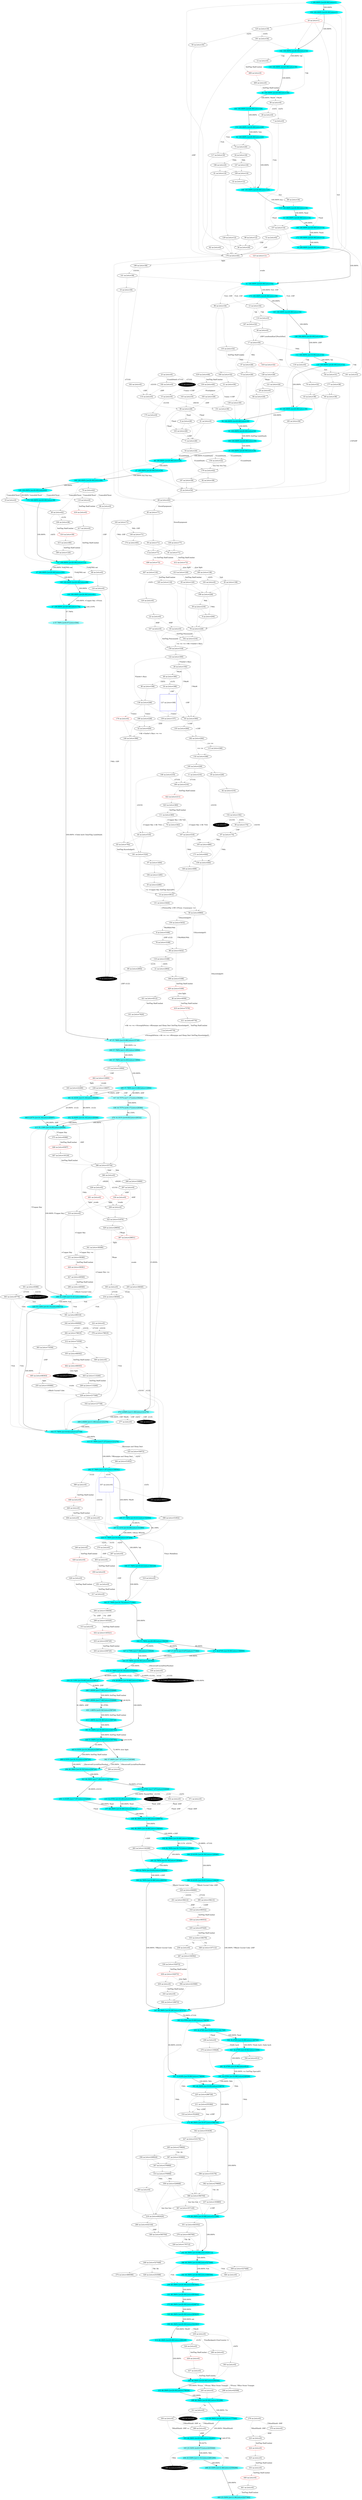 digraph g {
  "A1" [style=filled fillcolor="#00ffff"label="1 100.000% [e=20.00] [stts=1]" color=grey];
  "A2" [style=filled fillcolor="#98ffff"label="2 57.790% [e=8.07] [stts=304]" color=grey];
  "A3" [style=filled fillcolor="white"label="3 na [stts=8778]" ];
  "A5" [style=filled fillcolor="black"label="5 na [stts=0]" style=filled fontcolor=white];
  "A6" [style=filled fillcolor="white"label="6 na [stts=28]" ];
  "A7" [style=filled fillcolor="white"label="7 na [stts=0]" ];
  "A8" [style=filled fillcolor="white"label="8 na [stts=3168]" ];
  "A9" [style=filled fillcolor="white"label="9 na [stts=204]" ];
  "A10" [style=filled fillcolor="white"label="10 na [stts=36]" ];
  "A11" [style=filled fillcolor="white"label="11 na [stts=210]" ];
  "A13" [style=filled fillcolor="white"label="13 na [stts=34]" ];
  "A14" [style=filled fillcolor="white"label="14 na [stts=3912]" ];
  "A15" [style=filled fillcolor="white"label="15 na [stts=0]" ];
  "A16" [style=filled fillcolor="#00ffff"label="16 100.000% [e=20.00] [stts=12]" color=grey];
  "A17" [style=filled fillcolor="white"label="17 na [stts=30]" ];
  "A18" [style=filled fillcolor="black"label="18 na [stts=2641]" style=filled fontcolor=white];
  "A19" [style=filled fillcolor="white"label="19 na [stts=0]" ];
  "A20" [style=filled fillcolor="white"label="20 na [stts=1]" color=red];
  "A21" [style=filled fillcolor="white"label="21 na [stts=2904]" ];
  "A22" [style=filled fillcolor="white"label="22 na [stts=0]" ];
  "A23" [style=filled fillcolor="white"label="23 na [stts=0]" ];
  "A24" [style=filled fillcolor="white"label="24 na [stts=18]" ];
  "A25" [style=filled fillcolor="white"label="25 na [stts=54]" ];
  "A26" [style=filled fillcolor="white"label="26 na [stts=192]" ];
  "A27" [style=filled fillcolor="#00ffff"label="27 100.000% [e=20.00] [stts=24]" color=grey];
  "A28" [style=filled fillcolor="white"label="28 na [stts=0]" ];
  "A29" [style=filled fillcolor="white"label="29 na [stts=0]" ];
  "A30" [style=filled fillcolor="white"label="30 na [stts=228]" ];
  "A31" [style=filled fillcolor="white"label="31 na [stts=30]" ];
  "A32" [style=filled fillcolor="white"label="32 na [stts=12]" ];
  "A33" [style=filled fillcolor="#00ffff"label="33 100.000% [e=20.00] [stts=36]" color=grey];
  "A34" [style=filled fillcolor="white"label="34 na [stts=168]" ];
  "A35" [style=filled fillcolor="white"label="35 na [stts=2280]" ];
  "A36" [style=filled fillcolor="white"label="36 na [stts=20]" ];
  "A37" [style=filled fillcolor="#00ffff"label="37 100.000% [e=20.00] [stts=105]" color=grey];
  "A38" [style=filled fillcolor="white"label="38 na [stts=174]" ];
  "A39" [style=filled fillcolor="white"label="39 na [stts=216]" ];
  "A40" [style=filled fillcolor="white"label="40 na [stts=0]" ];
  "A41" [style=filled fillcolor="white"label="41 na [stts=0]" ];
  "A42" [style=filled fillcolor="#00ffff"label="42 100.000% [e=20.00] [stts=22]" color=grey];
  "A43" [style=filled fillcolor="white"label="43 na [stts=38]" ];
  "A44" [style=filled fillcolor="white"label="44 na [stts=516]" ];
  "A45" [style=filled fillcolor="white"label="45 na [stts=138]" ];
  "A47" [style=filled fillcolor="white"label="47 na [stts=28]" ];
  "A48" [style=filled fillcolor="white"label="48 na [stts=180]" ];
  "A49" [style=filled fillcolor="white"label="49 na [stts=42]" ];
  "A50" [style=filled fillcolor="white"label="50 na [stts=35]" ];
  "A51" [style=filled fillcolor="#00ffff"label="51 100.000% [e=20.00] [stts=54]" color=grey];
  "A52" [style=filled fillcolor="white"label="52 na [stts=426]" ];
  "A53" [style=filled fillcolor="#00ffff"label="53 100.000% [e=20.00] [stts=16]" color=grey];
  "A54" [style=filled fillcolor="white"label="54 na [stts=24]" ];
  "A55" [style=filled fillcolor="#00ffff"label="55 100.000% [e=20.00] [stts=28]" color=grey];
  "A56" [style=filled fillcolor="white"label="56 na [stts=0]" ];
  "A57" [style=filled fillcolor="#00ffff"label="57 100.000% [e=20.00] [stts=176]" color=grey];
  "A58" [style=filled fillcolor="white"label="58 na [stts=6960]" ];
  "A59" [style=filled fillcolor="white"label="59 na [stts=71]" ];
  "A60" [style=filled fillcolor="white"label="60 na [stts=38]" ];
  "A61" [style=filled fillcolor="white"label="61 na [stts=14]" ];
  "A62" [style=filled fillcolor="white"label="62 na [stts=210]" ];
  "A63" [style=filled fillcolor="white"label="63 na [stts=0]" ];
  "A64" [style=filled fillcolor="white"label="64 na [stts=31]" ];
  "A65" [style=filled fillcolor="white"label="65 na [stts=120]" ];
  "A66" [style=filled fillcolor="white"label="66 na [stts=0]" ];
  "A67" [style=filled fillcolor="#74ffff"label="67 57.790% [e=10.86] [stts=15730]" color=grey];
  "A68" [style=filled fillcolor="#00ffff"label="68 100.000% [e=20.00] [stts=26]" color=grey];
  "A69" [style=filled fillcolor="white"label="69 na [stts=83]" ];
  "A70" [style=filled fillcolor="white"label="70 na [stts=32]" ];
  "A71" [style=filled fillcolor="white"label="71 na [stts=26]" ];
  "A72" [style=filled fillcolor="white"label="72 na [stts=0]" ];
  "A73" [style=filled fillcolor="white"label="73 na [stts=26]" ];
  "A74" [style=filled fillcolor="white"label="74 na [stts=342]" ];
  "A75" [style=filled fillcolor="white"label="75 na [stts=20]" ];
  "A76" [style=filled fillcolor="white"label="76 na [stts=3168]" ];
  "A77" [style=filled fillcolor="black"label="77 na [stts=0]" style=filled fontcolor=white];
  "A78" [style=filled fillcolor="white"label="78 na [stts=228]" ];
  "A79" [style=filled fillcolor="white"label="79 na [stts=42]" ];
  "A80" [style=filled fillcolor="white"label="80 na [stts=168]" ];
  "A81" [style=filled fillcolor="#00ffff"label="81 100.000% [e=20.00] [stts=32]" color=grey];
  "A82" [style=filled fillcolor="white"label="82 na [stts=0]" ];
  "A83" [style=filled fillcolor="white"label="83 na [stts=792]" ];
  "A84" [style=filled fillcolor="white"label="84 na [stts=24]" ];
  "A85" [style=filled fillcolor="white"label="85 na [stts=77]" ];
  "A86" [style=filled fillcolor="white"label="86 na [stts=0]" ];
  "A87" [style=filled fillcolor="white"label="87 na [stts=174]" ];
  "A88" [style=filled fillcolor="white"label="88 na [stts=18]" ];
  "A89" [style=filled fillcolor="white"label="89 na [stts=2904]" ];
  "A90" [style=filled fillcolor="white"label="90 na [stts=28]" ];
  "A92" [style=filled fillcolor="white"label="92 na [stts=38]" ];
  "A93" [style=filled fillcolor="white"label="93 na [stts=300]" ];
  "A94" [style=filled fillcolor="#00ffff"label="94 100.000% [e=20.00] [stts=34]" color=grey];
  "A95" [style=filled fillcolor="#00ffff"label="95 100.000% [e=20.00] [stts=28]" color=grey];
  "A96" [style=filled fillcolor="white"label="96 na [stts=34]" ];
  "A97" [style=filled fillcolor="white"label="97 na [stts=1404]" ];
  "A98" [style=filled fillcolor="white"label="98 na [stts=3432]" ];
  "A99" [style=filled fillcolor="white"label="99 na [stts=12]" ];
  "A100" [style=filled fillcolor="#00ffff"label="100 100.000% [e=20.00] [stts=91]" color=grey];
  "A101" [style=filled fillcolor="white"label="101 na [stts=7620]" ];
  "A102" [style=filled fillcolor="white"label="102 na [stts=216]" ];
  "A103" [style=filled fillcolor="white"label="103 na [stts=26]" ];
  "A104" [style=filled fillcolor="#00ffff"label="104 100.000% [e=20.00] [stts=1]" color=grey];
  "A105" [style=filled fillcolor="white"label="105 na [stts=480]" ];
  "A107" [style=filled fillcolor="white"label="107 na [stts=0]" ];
  "A108" [style=filled fillcolor="#00ffff"label="108 100.000% [e=20.00] [stts=32]" color=grey];
  "A109" [style=filled fillcolor="white"label="109 na [stts=14]" ];
  "A110" [style=filled fillcolor="white"label="110 na [stts=0]" ];
  "A111" [style=filled fillcolor="white"label="111 na [stts=360]" ];
  "A112" [style=filled fillcolor="#0cffff"label="112 100.000% [e=19.00] [stts=32]" color=grey];
  "A113" [style=filled fillcolor="#00ffff"label="113 100.000% [e=20.00] [stts=18]" color=grey];
  "A114" [style=filled fillcolor="white"label="114 na [stts=0]" ];
  "A115" [style=filled fillcolor="white"label="115 na [stts=246]" ];
  "A116" [style=filled fillcolor="white"label="116 na [stts=0]" ];
  "A117" [style=filled fillcolor="white"label="117 na [stts=18]" ];
  "A118" [style=filled fillcolor="white"label="118 na [stts=3168]" ];
  "A120" [style=filled fillcolor="white"label="120 na [stts=0]" ];
  "A121" [style=filled fillcolor="white"label="121 na [stts=24]" ];
  "A122" [style=filled fillcolor="white"label="122 na [stts=300]" ];
  "A123" [style=filled fillcolor="white"label="123 na [stts=11]" color=red];
  "A124" [style=filled fillcolor="white"label="124 na [stts=0]" ];
  "A125" [style=filled fillcolor="white"label="125 na [stts=19]" ];
  "A126" [style=filled fillcolor="#00ffff"label="126 100.000% [e=20.00] [stts=42]" color=grey];
  "A127" [style=filled fillcolor="white"label="127 na [stts=168]" shape=square color=blue];
  "A128" [style=filled fillcolor="white"label="128 na [stts=26]" ];
  "A129" [style=filled fillcolor="white"label="129 na [stts=12]" ];
  "A130" [style=filled fillcolor="white"label="130 na [stts=40]" ];
  "A131" [style=filled fillcolor="white"label="131 na [stts=3444]" ];
  "A132" [style=filled fillcolor="white"label="132 na [stts=246]" ];
  "A133" [style=filled fillcolor="#00ffff"label="133 100.000% [e=20.00] [stts=32]" color=grey];
  "A134" [style=filled fillcolor="#00ffff"label="134 100.000% [e=20.00] [stts=30]" color=grey];
  "A136" [style=filled fillcolor="white"label="136 na [stts=246]" ];
  "A137" [style=filled fillcolor="#00ffff"label="137 100.000% [e=20.00] [stts=112]" color=yellow style=filled];
  "A138" [style=filled fillcolor="white"label="138 na [stts=77]" ];
  "A139" [style=filled fillcolor="white"label="139 na [stts=30]" ];
  "A140" [style=filled fillcolor="white"label="140 na [stts=396]" ];
  "A141" [style=filled fillcolor="white"label="141 na [stts=38]" ];
  "A142" [style=filled fillcolor="#00ffff"label="142 100.000% [e=20.00] [stts=32]" color=grey];
  "A143" [style=filled fillcolor="white"label="143 na [stts=0]" ];
  "A144" [style=filled fillcolor="white"label="144 na [stts=71]" ];
  "A145" [style=filled fillcolor="#00ffff"label="145 100.000% [e=20.00] [stts=34]" color=grey];
  "A146" [style=filled fillcolor="white"label="146 na [stts=210]" ];
  "A147" [style=filled fillcolor="white"label="147 na [stts=16]" ];
  "A148" [style=filled fillcolor="white"label="148 na [stts=408]" ];
  "A149" [style=filled fillcolor="#00ffff"label="149 100.000% [e=20.00] [stts=98]" color=grey];
  "A150" [style=filled fillcolor="white"label="150 na [stts=318]" ];
  "A151" [style=filled fillcolor="white"label="151 na [stts=36]" ];
  "A152" [style=filled fillcolor="white"label="152 na [stts=192]" ];
  "A153" [style=filled fillcolor="#00ffff"label="153 100.000% [e=20.00] [stts=24]" color=grey];
  "A154" [style=filled fillcolor="white"label="154 na [stts=22]" ];
  "A155" [style=filled fillcolor="white"label="155 na [stts=264]" ];
  "A156" [style=filled fillcolor="white"label="156 na [stts=3432]" ];
  "A157" [style=filled fillcolor="white"label="157 na [stts=14]" ];
  "A158" [style=filled fillcolor="white"label="158 na [stts=444]" ];
  "A159" [style=filled fillcolor="white"label="159 na [stts=157]" ];
  "A160" [style=filled fillcolor="#00ffff"label="160 100.000% [e=20.00] [stts=46]" color=grey];
  "A161" [style=filled fillcolor="white"label="161 na [stts=3]" ];
  "A162" [style=filled fillcolor="white"label="162 na [stts=0]" ];
  "A163" [style=filled fillcolor="white"label="163 na [stts=71]" ];
  "A164" [style=filled fillcolor="white"label="164 na [stts=32]" ];
  "A165" [style=filled fillcolor="white"label="165 na [stts=116]" ];
  "A166" [style=filled fillcolor="#00ffff"label="166 100.000% [e=20.00] [stts=30]" color=grey];
  "A167" [style=filled fillcolor="white"label="167 na [stts=516]" ];
  "A169" [style=filled fillcolor="#00ffff"label="169 100.000% [e=20.00] [stts=20]" color=grey];
  "A170" [style=filled fillcolor="#00ffff"label="170 100.000% [e=20.00] [stts=38]" color=grey];
  "A171" [style=filled fillcolor="white"label="171 na [stts=444]" ];
  "A172" [style=filled fillcolor="#00ffff"label="172 100.000% [e=20.00] [stts=12]" color=grey];
  "A173" [style=filled fillcolor="#00ffff"label="173 100.000% [e=20.00] [stts=36]" color=grey];
  "A174" [style=filled fillcolor="white"label="174 na [stts=65]" ];
  "A175" [style=filled fillcolor="white"label="175 na [stts=0]" ];
  "A176" [style=filled fillcolor="white"label="176 na [stts=45]" ];
  "A177" [style=filled fillcolor="white"label="177 na [stts=38]" ];
  "A178" [style=filled fillcolor="white"label="178 na [stts=0]" color=red];
  "A179" [style=filled fillcolor="white"label="179 na [stts=42]" ];
  "A180" [style=filled fillcolor="white"label="180 na [stts=138]" ];
  "A181" [style=filled fillcolor="white"label="181 na [stts=1524]" ];
  "A182" [style=filled fillcolor="white"label="182 na [stts=264]" ];
  "A183" [style=filled fillcolor="white"label="183 na [stts=28]" ];
  "A184" [style=filled fillcolor="#00ffff"label="184 100.000% [e=20.00] [stts=26]" color=grey];
  "A185" [style=filled fillcolor="white"label="185 na [stts=36]" ];
  "A186" [style=filled fillcolor="white"label="186 na [stts=228]" ];
  "A187" [style=filled fillcolor="white"label="187 na [stts=32]" ];
  "A188" [style=filled fillcolor="#00ffff"label="188 100.000% [e=20.00] [stts=14]" color=grey];
  "A189" [style=filled fillcolor="white"label="189 na [stts=120]" ];
  "A191" [style=filled fillcolor="white"label="191 na [stts=34]" ];
  "A192" [style=filled fillcolor="white"label="192 na [stts=0]" ];
  "A193" [style=filled fillcolor="white"label="193 na [stts=0]" ];
  "A194" [style=filled fillcolor="white"label="194 na [stts=1285]" ];
  "A195" [style=filled fillcolor="white"label="195 na [stts=228]" ];
  "A196" [style=filled fillcolor="white"label="196 na [stts=0]" ];
  "A197" [style=filled fillcolor="white"label="197 na [stts=38]" ];
  "A198" [style=filled fillcolor="white"label="198 na [stts=38]" ];
  "A199" [style=filled fillcolor="white"label="199 na [stts=228]" ];
  "A200" [style=filled fillcolor="#67ffff"label="200 57.790% [e=11.85] [stts=14994]" color=grey];
  "A201" [style=filled fillcolor="#5bffff"label="201 57.790% [e=12.83] [stts=13994]" color=grey];
  "A202" [style=filled fillcolor="#00ffff"label="202 46.394% [e=19.99] [stts=629112]" color=grey];
  "A203" [style=filled fillcolor="white"label="203 na [stts=258720]" ];
  "A204" [style=filled fillcolor="#6cffff"label="204 25.530% [e=11.51] [stts=2491200]" color=grey];
  "A205" [style=filled fillcolor="white"label="205 na [stts=36040]" ];
  "A206" [style=filled fillcolor="#00ffff"label="206 46.394% [e=20.00] [stts=561840]" color=grey];
  "A207" [style=filled fillcolor="#33ffff"label="207 9.131% [e=16.00] [stts=101866]" color=grey];
  "A208" [style=filled fillcolor="white"label="208 na [stts=0]" ];
  "A209" [style=filled fillcolor="white"label="209 na [stts=0]" ];
  "A210" [style=filled fillcolor="#15ffff"label="210 32.476% [e=18.28] [stts=219912]" color=grey];
  "A211" [style=filled fillcolor="white"label="211 na [stts=255384]" ];
  "A212" [style=filled fillcolor="white"label="212 na [stts=73556]" ];
  "A213" [style=filled fillcolor="#14ffff"label="213 1.685% [e=18.36] [stts=258720]" color=grey];
  "A214" [style=filled fillcolor="#00ffff"label="214 46.394% [e=20.00] [stts=289248]" color=grey];
  "A215" [style=filled fillcolor="#44ffff"label="215 55.134% [e=14.65] [stts=29566]" color=grey];
  "A216" [style=filled fillcolor="white"label="216 na [stts=492420]" ];
  "A217" [style=filled fillcolor="white"label="217 na [stts=0]" ];
  "A218" [style=filled fillcolor="#03ffff"label="218 22.785% [e=19.71] [stts=129360]" color=grey];
  "A219" [style=filled fillcolor="#00ffff"label="219 46.394% [e=20.00] [stts=177540]" color=grey];
  "A220" [style=filled fillcolor="#31ffff"label="220 55.134% [e=16.15] [stts=94572]" color=grey];
  "A221" [style=filled fillcolor="#13ffff"label="221 57.790% [e=18.50] [stts=245784]" color=grey];
  "A222" [style=filled fillcolor="white"label="222 na [stts=0]" ];
  "A224" [style=filled fillcolor="#0cffff"label="224 57.790% [e=19.03] [stts=197264]" color=grey];
  "A225" [style=filled fillcolor="white"label="225 na [stts=286728]" ];
  "A226" [style=filled fillcolor="white"label="226 na [stts=0]" ];
  "A227" [style=filled fillcolor="white"label="227 na [stts=310176]" ];
  "A228" [style=filled fillcolor="white"label="228 na [stts=217348]" ];
  "A229" [style=filled fillcolor="white"label="229 na [stts=64680]" ];
  "A230" [style=filled fillcolor="black"label="230 na [stts=0]" style=filled fontcolor=white];
  "A232" [style=filled fillcolor="black"label="232 na [stts=0]" style=filled fontcolor=white];
  "A233" [style=filled fillcolor="#00ffff"label="233 46.394% [e=20.00] [stts=176036]" color=grey];
  "A234" [style=filled fillcolor="white"label="234 na [stts=36040]" ];
  "A235" [style=filled fillcolor="#01ffff"label="235 32.476% [e=19.85] [stts=161700]" color=grey];
  "A236" [style=filled fillcolor="white"label="236 na [stts=0]" ];
  "A237" [style=filled fillcolor="white"label="237 na [stts=193860]" ];
  "A238" [style=filled fillcolor="white"label="238 na [stts=18687]" ];
  "A239" [style=filled fillcolor="white"label="239 na [stts=0]" ];
  "A241" [style=filled fillcolor="#00ffff"label="241 32.476% [e=19.98] [stts=230526]" color=grey];
  "A242" [style=filled fillcolor="white"label="242 na [stts=84064]" ];
  "A243" [style=filled fillcolor="white"label="243 na [stts=0]" ];
  "A244" [style=filled fillcolor="#00ffff"label="244 57.790% [e=20.00] [stts=158456]" color=grey];
  "A245" [style=filled fillcolor="white"label="245 na [stts=0]" ];
  "A246" [style=filled fillcolor="#3affff"label="246 55.134% [e=15.41] [stts=84512]" color=grey];
  "A247" [style=filled fillcolor="#09ffff"label="247 46.394% [e=19.28] [stts=187572]" color=grey];
  "A248" [style=filled fillcolor="white"label="248 na [stts=527448]" ];
  "A249" [style=filled fillcolor="white"label="249 na [stts=113240]" ];
  "A250" [style=filled fillcolor="#1bffff"label="250 13.918% [e=17.87] [stts=232848]" color=grey];
  "A251" [style=filled fillcolor="white"label="251 na [stts=58212]" ];
  "A252" [style=filled fillcolor="#31ffff"label="252 32.826% [e=16.10] [stts=28366]" color=grey];
  "A253" [style=filled fillcolor="#00ffff"label="253 46.394% [e=20.00] [stts=164281]" color=grey];
  "A254" [style=filled fillcolor="#05ffff"label="254 23.116% [e=19.60] [stts=219912]" color=grey];
  "A255" [style=filled fillcolor="white"label="255 na [stts=105080]" ];
  "A256" [style=filled fillcolor="white"label="256 na [stts=249024]" ];
  "A258" [style=filled fillcolor="white"label="258 na [stts=0]" ];
  "A259" [style=filled fillcolor="black"label="259 na [stts=8777]" style=filled fontcolor=white];
  "A260" [style=filled fillcolor="white"label="260 na [stts=0]" ];
  "A261" [style=filled fillcolor="black"label="261 5.779% [e=19.60] [stts=219913]" style=filled fontcolor=white];
  "A262" [style=filled fillcolor="white"label="262 na [stts=78810]" ];
  "A263" [style=filled fillcolor="white"label="263 na [stts=0]" ];
  "A264" [style=filled fillcolor="white"label="264 na [stts=158456]" ];
  "A265" [style=filled fillcolor="white"label="265 na [stts=279600]" ];
  "A266" [style=filled fillcolor="white"label="266 na [stts=33890]" ];
  "A267" [style=filled fillcolor="white"label="267 na [stts=104592]" ];
  "A268" [style=filled fillcolor="#60ffff"label="268 25.530% [e=12.46] [stts=2359296]" color=grey];
  "A269" [style=filled fillcolor="#72ffff"label="269 2.656% [e=11.00] [stts=121270]" color=grey];
  "A270" [style=filled fillcolor="white"label="270 na [stts=135828]" ];
  "A271" [style=filled fillcolor="#0cffff"label="271 34.674% [e=19.00] [stts=198896]" color=grey];
  "A272" [style=filled fillcolor="#00ffff"label="272 46.394% [e=19.97] [stts=396744]" color=grey];
  "A273" [style=filled fillcolor="white"label="273 na [stts=12994]" ];
  "A274" [style=filled fillcolor="white"label="274 na [stts=466596]" ];
  "A275" [style=filled fillcolor="#0bffff"label="275 57.790% [e=19.10] [stts=232848]" color=grey];
  "A276" [style=filled fillcolor="white"label="276 na [stts=395760]" ];
  "A277" [style=filled fillcolor="white"label="277 na [stts=0]" ];
  "A278" [style=filled fillcolor="white"label="278 na [stts=0]" ];
  "A279" [style=filled fillcolor="#8effff"label="279 14.101% [e=8.83] [stts=26532]" color=grey];
  "A281" [style=filled fillcolor="#00ffff"label="281 32.476% [e=19.96] [stts=912]" color=grey];
  "A282" [style=filled fillcolor="#1bffff"label="282 57.790% [e=17.87] [stts=108562]" color=grey];
  "A283" [style=filled fillcolor="white"label="283 na [stts=142296]" ];
  "A284" [style=filled fillcolor="white"label="284 na [stts=432144]" ];
  "A285" [style=filled fillcolor="#4fffff"label="285 57.790% [e=13.80] [stts=12994]" color=grey];
  "A286" [style=filled fillcolor="#00ffff"label="286 46.394% [e=20.00] [stts=322362]" color=grey];
  "A287" [style=filled fillcolor="white"label="287 na [stts=0]" ];
  "A288" [style=filled fillcolor="#15ffff"label="288 8.555% [e=18.31] [stts=258720]" color=grey];
  "A289" [style=filled fillcolor="#00ffff"label="289 46.394% [e=20.00] [stts=191208]" color=grey];
  "A290" [style=filled fillcolor="white"label="290 na [stts=48560]" ];
  "A291" [style=filled fillcolor="#02ffff"label="291 22.785% [e=19.79] [stts=129360]" color=grey];
  "A292" [style=filled fillcolor="#00ffff"label="292 46.394% [e=20.00] [stts=466596]" color=grey];
  "A293" [style=filled fillcolor="black"label="293 na [stts=36041]" style=filled fontcolor=white];
  "A294" [style=filled fillcolor="#2cffff"label="294 46.394% [e=16.52] [stts=258720]" color=grey];
  "A295" [style=filled fillcolor="#14ffff"label="295 57.790% [e=18.41] [stts=102094]" color=grey];
  "A296" [style=filled fillcolor="white"label="296 na [stts=310176]" ];
  "A297" [style=filled fillcolor="white"label="297 na [stts=0]" ];
  "A298" [style=filled fillcolor="white"label="298 na [stts=42508]" ];
  "A300" [style=filled fillcolor="#00ffff"label="300 22.785% [e=19.96] [stts=90552]" color=grey];
  "A301" [style=filled fillcolor="white"label="301 na [stts=9396]" ];
  "A302" [style=filled fillcolor="#0effff"label="302 46.394% [e=18.86] [stts=194040]" color=grey];
  "A303" [style=filled fillcolor="white"label="303 na [stts=0]" ];
  "A304" [style=filled fillcolor="black"label="304 na [stts=77925]" style=filled fontcolor=white];
  "A305" [style=filled fillcolor="white"label="305 na [stts=0]" ];
  "A306" [style=filled fillcolor="white"label="306 na [stts=126672]" ];
  "A307" [style=filled fillcolor="white"label="307 na [stts=376908]" ];
  "A308" [style=filled fillcolor="#07ffff"label="308 57.790% [e=19.41] [stts=184328]" color=grey];
  "A309" [style=filled fillcolor="white"label="309 na [stts=527448]" ];
  "A310" [style=filled fillcolor="white"label="310 na [stts=0]" ];
  "A311" [style=filled fillcolor="white"label="311 na [stts=0]" ];
  "A312" [style=filled fillcolor="#1bffff"label="312 32.476% [e=17.87] [stts=232848]" color=grey];
  "A313" [style=filled fillcolor="#22ffff"label="313 57.790% [e=17.27] [stts=121270]" color=grey];
  "A314" [style=filled fillcolor="white"label="314 na [stts=376908]" ];
  "A315" [style=filled fillcolor="white"label="315 na [stts=0]" ];
  "A317" [style=filled fillcolor="#a3ffff"label="317 16.757% [e=7.17] [stts=30200]" color=grey];
  "A318" [style=filled fillcolor="white"label="318 na [stts=352464]" ];
  "A319" [style=filled fillcolor="white"label="319 na [stts=0]" ];
  "A320" [style=filled fillcolor="#00ffff"label="320 46.394% [e=20.00] [stts=365820]" color=yellow style=filled];
  "A321" [style=filled fillcolor="#00ffff"label="321 32.476% [e=19.92] [stts=1008]" color=grey];
  "A322" [style=filled fillcolor="white"label="322 na [stts=31870]" ];
  "A323" [style=filled fillcolor="#22ffff"label="323 46.394% [e=17.28] [stts=245784]" color=grey];
  "A325" [style=filled fillcolor="white"label="325 na [stts=54972]" ];
  "A326" [style=filled fillcolor="white"label="326 na [stts=176712]" ];
  "A327" [style=filled fillcolor="#26ffff"label="327 5.779% [e=17.00] [stts=133028]" color=grey];
  "A328" [style=filled fillcolor="white"label="328 na [stts=253596]" ];
  "A329" [style=filled fillcolor="white"label="329 na [stts=29850]" ];
  "A331" [style=filled fillcolor="#00ffff"label="331 46.394% [e=20.00] [stts=491844]" color=grey];
  "A332" [style=filled fillcolor="white"label="332 na [stts=127738]" ];
  "A333" [style=filled fillcolor="white"label="333 na [stts=108378]" ];
  "A334" [style=filled fillcolor="white"label="334 na [stts=0]" color=red];
  "A335" [style=filled fillcolor="#98ffff"label="335 25.530% [e=8.07] [stts=2435040]" color=grey];
  "A336" [style=filled fillcolor="white"label="336 na [stts=0]" ];
  "A337" [style=filled fillcolor="#02ffff"label="337 13.918% [e=19.80] [stts=174636]" color=grey];
  "A338" [style=filled fillcolor="#96ffff"label="338 16.757% [e=8.17] [stts=28366]" color=grey];
  "A339" [style=filled fillcolor="#10ffff"label="339 46.394% [e=18.68] [stts=206976]" color=grey];
  "A340" [style=filled fillcolor="white"label="340 na [stts=565704]" ];
  "A341" [style=filled fillcolor="white"label="341 na [stts=38380]" ];
  "A342" [style=filled fillcolor="white"label="342 na [stts=353436]" ];
  "A343" [style=filled fillcolor="#03ffff"label="343 57.790% [e=19.75] [stts=171392]" color=grey];
  "A344" [style=filled fillcolor="#01ffff"label="344 32.476% [e=19.89] [stts=148764]" color=grey];
  "A345" [style=filled fillcolor="white"label="345 na [stts=22280]" ];
  "A346" [style=filled fillcolor="white"label="346 na [stts=0]" ];
  "A347" [style=filled fillcolor="#37ffff"label="347 17.337% [e=15.67] [stts=177392]" color=grey];
  "A348" [style=filled fillcolor="white"label="348 na [stts=107112]" ];
  "A349" [style=filled fillcolor="white"label="349 na [stts=0]" ];
  "A350" [style=filled fillcolor="white"label="350 na [stts=0]" ];
  "A351" [style=filled fillcolor="white"label="351 na [stts=443352]" ];
  "A352" [style=filled fillcolor="#2bffff"label="352 57.790% [e=16.62] [stts=127738]" color=grey];
  "A354" [style=filled fillcolor="white"label="354 na [stts=0]" ];
  "A356" [style=filled fillcolor="white"label="356 na [stts=912]" ];
  "A357" [style=filled fillcolor="white"label="357 na [stts=0]" shape=square color=blue];
  "A358" [style=filled fillcolor="white"label="358 na [stts=324648]" ];
  "A359" [style=filled fillcolor="#01ffff"label="359 22.785% [e=19.85] [stts=129360]" color=grey];
  "A360" [style=filled fillcolor="white"label="360 na [stts=0]" ];
  "A362" [style=filled fillcolor="white"label="362 na [stts=279600]" ];
  "A363" [style=filled fillcolor="white"label="363 na [stts=8776]" ];
  "A364" [style=filled fillcolor="#06ffff"label="364 23.610% [e=19.50] [stts=129360]" color=grey];
  "A365" [style=filled fillcolor="#00ffff"label="365 46.394% [e=19.95] [stts=318072]" color=grey];
  "A366" [style=filled fillcolor="black"label="366 na [stts=0]" style=filled fontcolor=white];
  "A367" [style=filled fillcolor="white"label="367 na [stts=357120]" ];
  "A368" [style=filled fillcolor="#31ffff"label="368 8.207% [e=16.10] [stts=28367]" color=grey];
  "A369" [style=filled fillcolor="white"label="369 na [stts=0]" ];
  "A370" [style=filled fillcolor="white"label="370 na [stts=0]" ];
  "A371" [style=filled fillcolor="white"label="371 na [stts=0]" ];
  "A372" [style=filled fillcolor="#72ffff"label="372 2.656% [e=11.00] [stts=121270]" color=grey];
  "A373" [style=filled fillcolor="#00ffff"label="373 46.394% [e=20.00] [stts=424872]" color=grey];
  "A374" [style=filled fillcolor="#05ffff"label="374 28.895% [e=19.60] [stts=219912]" color=grey];
  "A376" [style=filled fillcolor="#00ffff"label="376 46.394% [e=19.98] [stts=511188]" color=grey];
  "A377" [style=filled fillcolor="#13ffff"label="377 46.394% [e=18.46] [stts=219912]" color=grey];
  "A378" [style=filled fillcolor="white"label="378 na [stts=78810]" ];
  "A379" [style=filled fillcolor="white"label="379 na [stts=0]" ];
  "A380" [style=filled fillcolor="#05ffff"label="380 23.610% [e=19.61] [stts=116424]" color=grey];
  "A381" [style=filled fillcolor="#3effff"label="381 41.033% [e=15.10] [stts=30200]" color=grey];
  "A382" [style=filled fillcolor="#9affff"label="382 37.840% [e=7.87] [stts=226368]" color=grey];
  "A383" [style=filled fillcolor="#02ffff"label="383 32.476% [e=19.80] [stts=174636]" color=grey];
  "A384" [style=filled fillcolor="white"label="384 na [stts=51852]" ];
  "A385" [style=filled fillcolor="white"label="385 na [stts=58213]" ];
  "A386" [style=filled fillcolor="#00ffff"label="386 46.394% [e=19.99] [stts=527448]" color=grey];
  "A387" [style=filled fillcolor="white"label="387 na [stts=29851]" color=red];
  "A388" [style=filled fillcolor="white"label="388 na [stts=394704]" ];
  "A390" [style=filled fillcolor="black"label="390 na [stts=2359297]" style=filled fontcolor=white];
  "A391" [style=filled fillcolor="white"label="391 na [stts=89318]" ];
  "A392" [style=filled fillcolor="#06ffff"label="392 46.394% [e=19.49] [stts=142296]" color=grey];
  "A393" [style=filled fillcolor="white"label="393 na [stts=73556]" ];
  "A394" [style=filled fillcolor="white"label="394 na [stts=223560]" ];
  "A395" [style=filled fillcolor="#00ffff"label="395 46.394% [e=20.00] [stts=256344]" color=grey];
  "A396" [style=filled fillcolor="white"label="396 na [stts=35754]" ];
  "A397" [style=filled fillcolor="white"label="397 na [stts=193860]" ];
  "A398" [style=filled fillcolor="white"label="398 na [stts=51852]" ];
  "A399" [style=filled fillcolor="white"label="399 na [stts=0]" ];
  "A400" [style=filled fillcolor="#54ffff"label="400 25.530% [e=13.36] [stts=2227392]" color=grey];
  "A401" [style=filled fillcolor="white"label="401 na [stts=0]" color=red];
  "A402" [style=filled fillcolor="white"label="402 na [stts=12995]" color=red];
  "A404" [style=filled fillcolor="white"label="404 na [stts=0]" ];
  "A405" [style=filled fillcolor="white"label="405 na [stts=68303]" color=red];
  "A4" [style=filled fillcolor="white"label="4 na [stts=71]" ];
  "A406" [style=filled fillcolor="white"label="406 na [stts=72]" color=red];
  "A407" [style=filled fillcolor="white"label="407 na [stts=116]" ];
  "A12" [style=filled fillcolor="white"label="12 na [stts=0]" ];
  "A408" [style=filled fillcolor="white"label="408 na [stts=0]" color=red];
  "A409" [style=filled fillcolor="white"label="409 na [stts=0]" ];
  "A46" [style=filled fillcolor="white"label="46 na [stts=4056]" ];
  "A410" [style=filled fillcolor="white"label="410 na [stts=7579]" color=red];
  "A411" [style=filled fillcolor="white"label="411 na [stts=8778]" ];
  "A91" [style=filled fillcolor="white"label="91 na [stts=71]" ];
  "A412" [style=filled fillcolor="white"label="412 na [stts=72]" color=red];
  "A413" [style=filled fillcolor="white"label="413 na [stts=120]" ];
  "A106" [style=filled fillcolor="white"label="106 na [stts=38]" ];
  "A414" [style=filled fillcolor="white"label="414 na [stts=39]" color=red];
  "A415" [style=filled fillcolor="white"label="415 na [stts=80]" ];
  "A119" [style=filled fillcolor="white"label="119 na [stts=0]" ];
  "A416" [style=filled fillcolor="white"label="416 na [stts=0]" color=red];
  "A417" [style=filled fillcolor="white"label="417 na [stts=0]" ];
  "A135" [style=filled fillcolor="white"label="135 na [stts=32]" ];
  "A418" [style=filled fillcolor="white"label="418 na [stts=32]" color=red];
  "A419" [style=filled fillcolor="white"label="419 na [stts=40]" ];
  "A168" [style=filled fillcolor="white"label="168 na [stts=3168]" ];
  "A420" [style=filled fillcolor="white"label="420 na [stts=3169]" color=red];
  "A421" [style=filled fillcolor="white"label="421 na [stts=4512]" ];
  "A190" [style=filled fillcolor="white"label="190 na [stts=210]" ];
  "A422" [style=filled fillcolor="white"label="422 na [stts=211]" color=red];
  "A423" [style=filled fillcolor="white"label="423 na [stts=360]" ];
  "A223" [style=filled fillcolor="white"label="223 na [stts=0]" ];
  "A424" [style=filled fillcolor="white"label="424 na [stts=0]" color=red];
  "A425" [style=filled fillcolor="white"label="425 na [stts=0]" ];
  "A231" [style=filled fillcolor="white"label="231 na [stts=38380]" ];
  "A426" [style=filled fillcolor="white"label="426 na [stts=38381]" color=red];
  "A427" [style=filled fillcolor="white"label="427 na [stts=48560]" ];
  "A240" [style=filled fillcolor="white"label="240 na [stts=0]" ];
  "A428" [style=filled fillcolor="white"label="428 na [stts=0]" color=red];
  "A429" [style=filled fillcolor="white"label="429 na [stts=0]" ];
  "A280" [style=filled fillcolor="#26ffff"label="280 1.850% [e=17.00] [stts=232848]" color=grey];
  "A430" [style=filled fillcolor="#26ffff"label="430 1.850% [e=17.00] [stts=232849]" color=red];
  "A431" [style=filled fillcolor="#87ffff"label="431 1.685% [e=9.34] [stts=258720]" color=grey];
  "A299" [style=filled fillcolor="white"label="299 na [stts=145520]" ];
  "A432" [style=filled fillcolor="white"label="432 na [stts=145521]" color=red];
  "A433" [style=filled fillcolor="white"label="433 na [stts=258720]" ];
  "A316" [style=filled fillcolor="white"label="316 na [stts=90552]" ];
  "A434" [style=filled fillcolor="white"label="434 na [stts=90553]" color=red];
  "A435" [style=filled fillcolor="white"label="435 na [stts=97020]" ];
  "A324" [style=filled fillcolor="white"label="324 na [stts=0]" ];
  "A436" [style=filled fillcolor="white"label="436 na [stts=0]" color=red];
  "A437" [style=filled fillcolor="white"label="437 na [stts=0]" ];
  "A330" [style=filled fillcolor="white"label="330 na [stts=102072]" ];
  "A438" [style=filled fillcolor="white"label="438 na [stts=102073]" color=red];
  "A439" [style=filled fillcolor="white"label="439 na [stts=0]" ];
  "A353" [style=filled fillcolor="white"label="353 na [stts=0]" ];
  "A440" [style=filled fillcolor="white"label="440 na [stts=0]" color=red];
  "A441" [style=filled fillcolor="white"label="441 na [stts=0]" ];
  "A355" [style=filled fillcolor="white"label="355 na [stts=68302]" ];
  "A442" [style=filled fillcolor="white"label="442 na [stts=68303]" color=red];
  "A443" [style=filled fillcolor="white"label="443 na [stts=113240]" ];
  "A361" [style=filled fillcolor="#07ffff"label="361 51.846% [e=19.40] [stts=245784]" color=grey];
  "A444" [style=filled fillcolor="#07ffff"label="444 51.846% [e=19.40] [stts=245785]" color=red];
  "A445" [style=filled fillcolor="#2fffff"label="445 8.555% [e=16.29] [stts=258720]" color=grey];
  "A375" [style=filled fillcolor="white"label="375 na [stts=9396]" ];
  "A446" [style=filled fillcolor="white"label="446 na [stts=9397]" color=red];
  "A447" [style=filled fillcolor="white"label="447 na [stts=16120]" ];
  "A389" [style=filled fillcolor="white"label="389 na [stts=0]" ];
  "A448" [style=filled fillcolor="white"label="448 na [stts=0]" color=red];
  "A449" [style=filled fillcolor="white"label="449 na [stts=0]" ];
  "A403" [style=filled fillcolor="white"label="403 na [stts=0]" ];
  "A450" [style=filled fillcolor="white"label="450 na [stts=0]" color=red];
  "A451" [style=filled fillcolor="white"label="451 na [stts=0]" ];
  A1 -> A36 [label="" color=darkgrey];
  A1 -> A176 [label="" color=darkgrey];
  A3 -> A67 [label=" +StrengthPotion +4$ +w +w +Blowpipe and Sleep Dart SetFlag Knowledge01" color=darkgrey];
  A4 -> A406 [label=" +w SetFlag HadCombat" color=darkgrey];
  A6 -> A71 [label="" color=darkgrey];
  A6 -> A103 [label="" color=darkgrey];
  A7 -> A176 [label="" color=darkgrey];
  A8 -> A67 [label=" -2HP r(1/2)" color=darkgrey];
  A8 -> A76 [label=" -2HP r(1/2)" color=darkgrey];
  A9 -> A78 [label="" color=darkgrey];
  A10 -> A69 [label="" color=darkgrey];
  A11 -> A167 [label="  r(3/10)" color=darkgrey];
  A11 -> A190 [label="  r(7/10)" color=darkgrey];
  A12 -> A408 [label=" SetFlag HadCombat" color=darkgrey];
  A13 -> A110 [label=" !?ak" color=darkgrey];
  A13 -> A187 [label=" ?ak" color=darkgrey];
  A14 -> A58 [label="" color=darkgrey];
  A14 -> A131 [label="" color=darkgrey];
  A15 -> A151 [label=" r(9/10)" color=darkgrey];
  A15 -> A175 [label=" r(1/10)" color=darkgrey];
  A16 -> A123 [label="" color=darkgrey];
  A17 -> A47 [label=" ?6th" color=darkgrey];
  A17 -> A73 [label=" !?6th" color=darkgrey];
  A17 -> A112 [label=" !?6th" color=darkgrey];
  A17 -> A128 [label=" !?6th" color=darkgrey];
  A19 -> A49 [label="" color=darkgrey];
  A19 -> A137 [label="" color=darkgrey];
  A20 -> A125 [label="" color=darkgrey];
  A20 -> A142 [label="" color=darkgrey];
  A20 -> A161 [label=" lost" color=darkgrey];
  A20 -> A176 [label="" color=darkgrey];
  A21 -> A168 [label="" color=darkgrey];
  A22 -> A63 [label=" -8HP" color=darkgrey];
  A22 -> A107 [label=" -8HP" color=darkgrey];
  A23 -> A77 [label="  r(7/10)" color=darkgrey];
  A23 -> A114 [label="  r(3/10)" color=darkgrey];
  A23 -> A192 [label=" f:LimbDeath r(7/10)" color=darkgrey];
  A24 -> A147 [label=" ?6th" color=darkgrey];
  A24 -> A196 [label=" !?6th" color=darkgrey];
  A25 -> A69 [label="" color=darkgrey];
  A26 -> A48 [label=" ?MoM" color=darkgrey];
  A26 -> A93 [label=" !?MoM" color=darkgrey];
  A26 -> A127 [label=" !?MoM" color=darkgrey];
  A28 -> A153 [label="" color=darkgrey];
  A29 -> A55 [label="" color=darkgrey];
  A30 -> A62 [label="" color=darkgrey];
  A31 -> A143 [label=" ?FireSphere" color=darkgrey];
  A31 -> A183 [label=" " color=darkgrey];
  A32 -> A169 [label="" color=darkgrey];
  A33 -> A185 [label="" color=darkgrey];
  A34 -> A93 [label=" -1HP" color=darkgrey];
  A34 -> A127 [label=" -1HP" color=darkgrey];
  A35 -> A14 [label=" +w +Copper Key SetFlag Special01" color=darkgrey];
  A36 -> A176 [label="" color=darkgrey];
  A38 -> A87 [label=" -1HP" color=darkgrey];
  A39 -> A9 [label="" color=darkgrey];
  A39 -> A78 [label="" color=darkgrey];
  A40 -> A17 [label=" -2HP LoseItemKind [PouchSlot]" color=darkgrey];
  A41 -> A71 [label="" color=darkgrey];
  A41 -> A103 [label="" color=darkgrey];
  A42 -> A75 [label="" color=darkgrey];
  A43 -> A33 [label="" color=darkgrey];
  A43 -> A185 [label="" color=darkgrey];
  A44 -> A83 [label="" color=darkgrey];
  A44 -> A181 [label="" color=darkgrey];
  A45 -> A78 [label="" color=darkgrey];
  A45 -> A199 [label="" color=darkgrey];
  A46 -> A410 [label=" SetFlag HadCombat" color=darkgrey];
  A47 -> A73 [label="" color=darkgrey];
  A47 -> A128 [label="" color=darkgrey];
  A48 -> A34 [label=" r(1/5)" color=darkgrey];
  A48 -> A80 [label=" r(4/5)" color=darkgrey];
  A49 -> A106 [label="  r(1/5)" color=darkgrey];
  A49 -> A189 [label="  r(4/5)" color=darkgrey];
  A50 -> A176 [label=" -2HP" color=darkgrey];
  A51 -> A13 [label=" !?trk -1HP" color=darkgrey];
  A51 -> A96 [label=" !?trk -1HP" color=darkgrey];
  A51 -> A145 [label=" !?trk -1HP" color=darkgrey];
  A52 -> A140 [label=" +4$ +Gaoler's Keys +w +w" color=darkgrey];
  A53 -> A157 [label="" color=darkgrey];
  A54 -> A68 [label=" f:LimbDeath" color=darkgrey];
  A54 -> A154 [label=" !f:LimbDeath" color=darkgrey];
  A54 -> A179 [label=" !f:LimbDeath" color=darkgrey];
  A55 -> A154 [label=" !f:LimbDeath" color=darkgrey];
  A55 -> A179 [label=" !f:LimbDeath" color=darkgrey];
  A56 -> A7 [label="  r(2/5)" color=darkgrey];
  A56 -> A28 [label="  r(3/5)" color=darkgrey];
  A58 -> A67 [label=" f:Knowledge01" color=darkgrey];
  A58 -> A98 [label=" !f:Knowledge01" color=darkgrey];
  A58 -> A156 [label=" !f:Knowledge01" color=darkgrey];
  A59 -> A4 [label="" color=darkgrey];
  A59 -> A91 [label="" color=darkgrey];
  A60 -> A25 [label="" color=darkgrey];
  A61 -> A176 [label="" color=darkgrey];
  A62 -> A152 [label="" color=darkgrey];
  A63 -> A102 [label=" SetFlag Poisonned2" color=darkgrey];
  A63 -> A150 [label=" SetFlag Poisonned2" color=darkgrey];
  A64 -> A177 [label=" " color=darkgrey];
  A65 -> A78 [label="" color=darkgrey];
  A65 -> A199 [label="" color=darkgrey];
  A66 -> A124 [label="" color=darkgrey];
  A66 -> A149 [label="" color=darkgrey];
  A68 -> A160 [label="" color=darkgrey];
  A69 -> A85 [label=" StoreEquipment" color=darkgrey];
  A69 -> A138 [label=" StoreEquipment" color=darkgrey];
  A70 -> A43 [label="" color=darkgrey];
  A70 -> A60 [label="" color=darkgrey];
  A71 -> A54 [label="" color=darkgrey];
  A72 -> A36 [label=" -1HP" color=darkgrey];
  A72 -> A176 [label=" -1HP" color=darkgrey];
  A73 -> A94 [label="" color=darkgrey];
  A74 -> A44 [label="" color=darkgrey];
  A74 -> A167 [label="" color=darkgrey];
  A75 -> A24 [label="" color=darkgrey];
  A75 -> A117 [label="" color=darkgrey];
  A75 -> A169 [label="" color=darkgrey];
  A76 -> A98 [label="" color=darkgrey];
  A78 -> A102 [label="" color=darkgrey];
  A78 -> A150 [label="" color=darkgrey];
  A79 -> A86 [label=" !?camo&&?hunt" color=darkgrey];
  A79 -> A119 [label=" !?camo&&?hunt" color=darkgrey];
  A79 -> A170 [label=" ?camo&&?hunt" color=darkgrey];
  A80 -> A136 [label="" color=darkgrey];
  A82 -> A176 [label="" color=darkgrey];
  A83 -> A181 [label=" SetFlag Knowledge01" color=darkgrey];
  A84 -> A81 [label="" color=darkgrey];
  A85 -> A59 [label="" color=darkgrey];
  A85 -> A163 [label="" color=darkgrey];
  A86 -> A137 [label=" -1HP" color=darkgrey];
  A87 -> A105 [label=" ?6th" color=darkgrey];
  A87 -> A158 [label=" !?6th" color=darkgrey];
  A88 -> A113 [label="" color=darkgrey];
  A89 -> A18 [label="" color=darkgrey];
  A90 -> A6 [label=" ?heal" color=darkgrey];
  A90 -> A41 [label=" !?heal" color=darkgrey];
  A90 -> A71 [label=" !?heal" color=darkgrey];
  A90 -> A103 [label=" !?heal" color=darkgrey];
  A91 -> A412 [label=" SetFlag HadCombat" color=darkgrey];
  A92 -> A25 [label="" color=darkgrey];
  A93 -> A155 [label=" +1HP" color=darkgrey];
  A93 -> A182 [label=" +1HP" color=darkgrey];
  A95 -> A56 [label=" !?MoM" color=darkgrey];
  A96 -> A135 [label="" color=darkgrey];
  A96 -> A164 [label="" color=darkgrey];
  A97 -> A14 [label="" color=darkgrey];
  A97 -> A194 [label="" color=darkgrey];
  A98 -> A118 [label="" color=darkgrey];
  A98 -> A168 [label="" color=darkgrey];
  A99 -> A36 [label="" color=darkgrey];
  A99 -> A176 [label="" color=darkgrey];
  A101 -> A67 [label=" +4$ +w +w +StrengthPotion +Blowpipe and Sleep Dart SetFlag Knowledge01" color=darkgrey];
  A102 -> A150 [label=" +w +w +w +6$ +Gaoler's Keys" color=darkgrey];
  A103 -> A71 [label=" +2HP" color=darkgrey];
  A104 -> A20 [label="" color=darkgrey];
  A104 -> A176 [label="" color=darkgrey];
  A105 -> A158 [label="" color=darkgrey];
  A105 -> A171 [label="" color=darkgrey];
  A106 -> A414 [label=" SetFlag HadCombat" color=darkgrey];
  A107 -> A102 [label="" color=darkgrey];
  A107 -> A150 [label="" color=darkgrey];
  A109 -> A32 [label="" color=darkgrey];
  A109 -> A129 [label="" color=darkgrey];
  A109 -> A169 [label="" color=darkgrey];
  A110 -> A40 [label=" " color=darkgrey];
  A111 -> A44 [label=" +Copper Key +3$ !?trk" color=darkgrey];
  A111 -> A74 [label=" +Copper Key +3$ ?trk" color=darkgrey];
  A111 -> A167 [label=" +Copper Key +3$ !?trk" color=darkgrey];
  A112 -> A64 [label=" !?ak" color=darkgrey];
  A112 -> A116 [label=" !?ak" color=darkgrey];
  A113 -> A157 [label=" !?heal" color=darkgrey];
  A113 -> A188 [label=" !?heal" color=darkgrey];
  A114 -> A90 [label="" color=darkgrey];
  A115 -> A132 [label="" color=darkgrey];
  A116 -> A33 [label="" color=darkgrey];
  A116 -> A64 [label="" color=darkgrey];
  A117 -> A176 [label="" color=darkgrey];
  A118 -> A21 [label="  r(4/5)" color=darkgrey];
  A118 -> A89 [label="  r(1/5)" color=darkgrey];
  A119 -> A416 [label=" SetFlag HadCombat" color=darkgrey];
  A120 -> A22 [label="" color=darkgrey];
  A121 -> A60 [label="" color=darkgrey];
  A121 -> A84 [label="" color=darkgrey];
  A122 -> A26 [label=" !?Gaoler's Keys" color=darkgrey];
  A122 -> A136 [label=" ?Gaoler's Keys" color=darkgrey];
  A123 -> A51 [label=" evade" color=darkgrey];
  A123 -> A198 [label=" fight" color=darkgrey];
  A124 -> A18 [label="" color=darkgrey];
  A125 -> A50 [label="  r(2/5)" color=darkgrey];
  A125 -> A191 [label="  r(3/5)" color=darkgrey];
  A126 -> A19 [label=" !?camo&&?hunt" color=darkgrey];
  A126 -> A119 [label=" !?camo&&?hunt" color=darkgrey];
  A127 -> A93 [label="" color=darkgrey];
  A127 -> A159 [label="" color=darkgrey];
  A128 -> A29 [label=" ?Rope" color=darkgrey];
  A128 -> A84 [label="" color=darkgrey];
  A128 -> A121 [label="" color=darkgrey];
  A129 -> A36 [label="" color=darkgrey];
  A129 -> A176 [label="" color=darkgrey];
  A130 -> A15 [label=" !?camo +1HP" color=darkgrey];
  A130 -> A151 [label=" ?camo +1HP" color=darkgrey];
  A131 -> A58 [label=" +Potion2Hp +3M +Prism +Laumspur +w" color=darkgrey];
  A132 -> A30 [label="" color=darkgrey];
  A132 -> A195 [label="" color=darkgrey];
  A133 -> A64 [label="" color=darkgrey];
  A135 -> A418 [label=" SetFlag HadCombat" color=darkgrey];
  A136 -> A93 [label=" !?camo" color=darkgrey];
  A136 -> A178 [label=" !?camo" color=darkgrey];
  A136 -> A186 [label=" ?camo" color=darkgrey];
  A137 -> A66 [label=" !?trk||?6th eat" color=darkgrey];
  A137 -> A149 [label=" !?trk||?6th eat" color=darkgrey];
  A138 -> A4 [label="" color=darkgrey];
  A138 -> A91 [label="" color=darkgrey];
  A139 -> A94 [label="" color=darkgrey];
  A140 -> A83 [label="" color=darkgrey];
  A140 -> A181 [label="" color=darkgrey];
  A141 -> A10 [label="" color=darkgrey];
  A141 -> A51 [label="" color=darkgrey];
  A142 -> A12 [label=" !?ak" color=darkgrey];
  A142 -> A95 [label=" !?ak" color=darkgrey];
  A143 -> A90 [label="" color=darkgrey];
  A144 -> A174 [label="" color=darkgrey];
  A145 -> A70 [label="" color=darkgrey];
  A146 -> A44 [label="  r(3/10)" color=darkgrey];
  A146 -> A190 [label="  r(7/10)" color=darkgrey];
  A147 -> A61 [label="" color=darkgrey];
  A147 -> A109 [label="" color=darkgrey];
  A148 -> A14 [label="" color=darkgrey];
  A149 -> A57 [label="" color=darkgrey];
  A150 -> A93 [label="" color=darkgrey];
  A150 -> A122 [label="" color=darkgrey];
  A151 -> A94 [label="" color=darkgrey];
  A152 -> A5 [label="  r(1/10)" color=darkgrey];
  A152 -> A38 [label="  r(3/5)" color=darkgrey];
  A152 -> A87 [label="  r(3/10)" color=darkgrey];
  A153 -> A75 [label=" !?trk" color=darkgrey];
  A153 -> A117 [label=" !?trk" color=darkgrey];
  A153 -> A169 [label=" !?trk" color=darkgrey];
  A154 -> A179 [label=" buy buy buy buy" color=darkgrey];
  A155 -> A182 [label="" color=darkgrey];
  A156 -> A8 [label=" ?MoM&&?6th" color=darkgrey];
  A156 -> A98 [label=" !?MoM&&?6th" color=darkgrey];
  A157 -> A16 [label="" color=darkgrey];
  A157 -> A99 [label="" color=darkgrey];
  A158 -> A58 [label="" color=darkgrey];
  A159 -> A52 [label=" -2HP" color=darkgrey];
  A160 -> A49 [label="" color=darkgrey];
  A160 -> A79 [label="" color=darkgrey];
  A161 -> A69 [label=" +50%HP" color=darkgrey];
  A162 -> A114 [label="  -1HP" color=darkgrey];
  A163 -> A18 [label=" !?6th -1HP" color=darkgrey];
  A163 -> A144 [label=" ?6th -1HP" color=darkgrey];
  A163 -> A174 [label=" !?6th -1HP" color=darkgrey];
  A164 -> A31 [label="" color=darkgrey];
  A164 -> A139 [label="" color=darkgrey];
  A165 -> A78 [label="" color=darkgrey];
  A165 -> A199 [label="" color=darkgrey];
  A167 -> A105 [label=" ?6th" color=darkgrey];
  A167 -> A158 [label=" !?6th" color=darkgrey];
  A168 -> A420 [label=" SetFlag HadCombat" color=darkgrey];
  A169 -> A88 [label=" buy" color=darkgrey];
  A171 -> A148 [label="" color=darkgrey];
  A171 -> A158 [label="" color=darkgrey];
  A173 -> A13 [label="" color=darkgrey];
  A173 -> A96 [label="" color=darkgrey];
  A174 -> A4 [label="" color=darkgrey];
  A174 -> A91 [label="" color=darkgrey];
  A175 -> A25 [label="" color=darkgrey];
  A176 -> A69 [label="" color=darkgrey];
  A177 -> A43 [label="" color=darkgrey];
  A177 -> A60 [label="" color=darkgrey];
  A178 -> A52 [label="" color=darkgrey];
  A178 -> A140 [label="" color=darkgrey];
  A179 -> A92 [label="" color=darkgrey];
  A179 -> A197 [label="" color=darkgrey];
  A180 -> A45 [label=" ?mb" color=darkgrey];
  A180 -> A120 [label="  r(3/5)" color=darkgrey];
  A180 -> A193 [label="  r(2/5)" color=darkgrey];
  A181 -> A14 [label="" color=darkgrey];
  A181 -> A97 [label="" color=darkgrey];
  A182 -> A115 [label=" +w +w" color=darkgrey];
  A182 -> A132 [label=" +w +w" color=darkgrey];
  A183 -> A90 [label=" -2HP" color=darkgrey];
  A185 -> A25 [label="" color=darkgrey];
  A186 -> A52 [label="" color=darkgrey];
  A186 -> A140 [label="" color=darkgrey];
  A187 -> A17 [label="" color=darkgrey];
  A188 -> A72 [label=" " color=darkgrey];
  A189 -> A137 [label="" color=darkgrey];
  A190 -> A422 [label=" SetFlag HadCombat" color=darkgrey];
  A191 -> A142 [label="" color=darkgrey];
  A191 -> A176 [label="" color=darkgrey];
  A192 -> A114 [label=" -2HP" color=darkgrey];
  A193 -> A78 [label="" color=darkgrey];
  A193 -> A199 [label="" color=darkgrey];
  A194 -> A35 [label=" " color=darkgrey];
  A195 -> A11 [label="" color=darkgrey];
  A195 -> A30 [label="" color=darkgrey];
  A195 -> A146 [label="" color=darkgrey];
  A195 -> A190 [label="" color=darkgrey];
  A196 -> A61 [label="" color=darkgrey];
  A196 -> A109 [label="" color=darkgrey];
  A197 -> A25 [label="" color=darkgrey];
  A198 -> A25 [label="  r(7/10)" color=darkgrey];
  A198 -> A141 [label="  r(3/10)" color=darkgrey];
  A199 -> A9 [label=" !?6th" color=darkgrey];
  A199 -> A39 [label=" ?6th" color=darkgrey];
  A201 -> A273 [label="" color=darkgrey];
  A202 -> A248 [label="" color=darkgrey];
  A202 -> A309 [label="" color=darkgrey];
  A203 -> A221 [label="" color=darkgrey];
  A204 -> A390 [label="" color=darkgrey];
  A205 -> A234 [label=" r(1/2)" color=darkgrey];
  A205 -> A293 [label=" r(1/2)" color=darkgrey];
  A208 -> A270 [label="" color=darkgrey];
  A208 -> A321 [label=" ?Oede herb" color=darkgrey];
  A209 -> A322 [label="" color=darkgrey];
  A210 -> A339 [label=" !?heal" color=darkgrey];
  A211 -> A272 [label=" buy +2HP" color=darkgrey];
  A211 -> A318 [label=" buy +2HP" color=darkgrey];
  A212 -> A349 [label=" ?w" color=darkgrey];
  A212 -> A355 [label=" !?w" color=darkgrey];
  A215 -> A301 [label=" !?Copper Key" color=darkgrey];
  A215 -> A375 [label=" !?Copper Key" color=darkgrey];
  A216 -> A284 [label="" color=darkgrey];
  A216 -> A340 [label="" color=darkgrey];
  A217 -> A343 [label="" color=darkgrey];
  A219 -> A369 [label=" !?MindShield" color=darkgrey];
  A220 -> A391 [label="" color=darkgrey];
  A221 -> A336 [label=" f:ReceivedCrystalStarPendant" color=darkgrey];
  A222 -> A262 [label=" r(7/10)" color=darkgrey];
  A222 -> A378 [label=" r(3/10)" color=darkgrey];
  A223 -> A424 [label=" SetFlag HadCombat" color=darkgrey];
  A224 -> A240 [label="  r(2/5)" color=darkgrey];
  A224 -> A287 [label="  r(2/5)" color=darkgrey];
  A224 -> A319 [label=" ?Onyx Medallion" color=darkgrey];
  A224 -> A370 [label="  r(1/5)" color=darkgrey];
  A225 -> A211 [label="" color=darkgrey];
  A225 -> A318 [label="" color=darkgrey];
  A226 -> A209 [label="" color=darkgrey];
  A226 -> A401 [label="" color=darkgrey];
  A227 -> A265 [label="" color=darkgrey];
  A227 -> A388 [label="" color=darkgrey];
  A228 -> A332 [label="" color=darkgrey];
  A228 -> A352 [label="" color=darkgrey];
  A229 -> A251 [label="  r(3/10)" color=darkgrey];
  A229 -> A385 [label="  r(7/10)" color=darkgrey];
  A231 -> A426 [label=" SetFlag HadCombat" color=darkgrey];
  A234 -> A220 [label=" ?trk" color=darkgrey];
  A234 -> A352 [label=" !?trk" color=darkgrey];
  A234 -> A391 [label=" !?trk" color=darkgrey];
  A235 -> A208 [label=" !?heal" color=darkgrey];
  A236 -> A207 [label="" color=darkgrey];
  A236 -> A224 [label="" color=darkgrey];
  A237 -> A376 [label=" +1HP" color=darkgrey];
  A238 -> A317 [label=" -1HP" color=darkgrey];
  A238 -> A381 [label=" -1HP" color=darkgrey];
  A239 -> A260 [label=" ?GenBackpack (GenCounter 1)" color=darkgrey];
  A239 -> A303 [label="  r(4/5)" color=darkgrey];
  A239 -> A324 [label="  r(1/5)" color=darkgrey];
  A240 -> A428 [label=" SetFlag HadCombat" color=darkgrey];
  A241 -> A225 [label=" !?6th" color=darkgrey];
  A241 -> A272 [label=" !?6th" color=darkgrey];
  A242 -> A262 [label="  r(7/10)" color=darkgrey];
  A242 -> A378 [label="  r(3/10)" color=darkgrey];
  A243 -> A306 [label="" color=darkgrey];
  A245 -> A289 [label="" color=darkgrey];
  A246 -> A352 [label=" !?trk" color=darkgrey];
  A246 -> A391 [label=" !?trk" color=darkgrey];
  A248 -> A274 [label="" color=darkgrey];
  A248 -> A328 [label=" ?5$ -5$" color=darkgrey];
  A249 -> A228 [label="" color=darkgrey];
  A250 -> A339 [label=" !?heal" color=darkgrey];
  A251 -> A316 [label=" -6HP" color=darkgrey];
  A252 -> A396 [label="" color=darkgrey];
  A255 -> A228 [label=" +Black Crystal Cube" color=darkgrey];
  A256 -> A307 [label="" color=darkgrey];
  A256 -> A314 [label="" color=darkgrey];
  A258 -> A267 [label="" color=darkgrey];
  A260 -> A395 [label="" color=darkgrey];
  A262 -> A212 [label="" color=darkgrey];
  A262 -> A393 [label="" color=darkgrey];
  A263 -> A216 [label="" color=darkgrey];
  A264 -> A299 [label=" !?w  -2HP" color=darkgrey];
  A264 -> A315 [label=" ?w  -2HP" color=darkgrey];
  A265 -> A256 [label="" color=darkgrey];
  A265 -> A397 [label=" ?1$ -1$" color=darkgrey];
  A266 -> A322 [label="" color=darkgrey];
  A267 -> A330 [label="" color=darkgrey];
  A267 -> A394 [label="" color=darkgrey];
  A270 -> A241 [label="" color=darkgrey];
  A272 -> A216 [label="" color=darkgrey];
  A272 -> A342 [label="" color=darkgrey];
  A273 -> A402 [label=" -1HP" color=darkgrey];
  A274 -> A206 [label="" color=darkgrey];
  A276 -> A202 [label="" color=darkgrey];
  A276 -> A326 [label=" ?5$ -5$" color=darkgrey];
  A277 -> A352 [label="" color=darkgrey];
  A278 -> A223 [label=" ?MindShield -3HP" color=darkgrey];
  A278 -> A379 [label=" !?MindShield -3HP" color=darkgrey];
  A279 -> A396 [label="" color=darkgrey];
  A282 -> A236 [label="  r(3/10)" color=darkgrey];
  A282 -> A357 [label="  r(1/5)" color=darkgrey];
  A282 -> A389 [label="  r(1/2)" color=darkgrey];
  A283 -> A291 [label="" color=darkgrey];
  A283 -> A359 [label="" color=darkgrey];
  A284 -> A340 [label=" -3HP" color=darkgrey];
  A286 -> A239 [label=" !?MoM" color=darkgrey];
  A287 -> A343 [label=" -1HP" color=darkgrey];
  A288 -> A399 [label=" f:ReceivedCrystalStarPendant" color=darkgrey];
  A289 -> A311 [label=" ?w" color=darkgrey];
  A290 -> A246 [label=" +Black Crystal Cube" color=darkgrey];
  A296 -> A362 [label="" color=darkgrey];
  A296 -> A388 [label="" color=darkgrey];
  A297 -> A209 [label=" -4HP" color=darkgrey];
  A297 -> A334 [label=" -4HP" color=darkgrey];
  A298 -> A289 [label="" color=darkgrey];
  A299 -> A432 [label=" SetFlag HadCombat" color=darkgrey];
  A300 -> A229 [label=" ?Black Crystal Cube" color=darkgrey];
  A301 -> A259 [label="  r(3/10)" color=darkgrey];
  A301 -> A363 [label="  r(7/10)" color=darkgrey];
  A302 -> A283 [label=" +3HP" color=darkgrey];
  A303 -> A395 [label="" color=darkgrey];
  A305 -> A234 [label=" r(7/10)" color=darkgrey];
  A305 -> A293 [label=" r(3/10)" color=darkgrey];
  A306 -> A247 [label="" color=darkgrey];
  A307 -> A314 [label="" color=darkgrey];
  A309 -> A206 [label="" color=darkgrey];
  A310 -> A231 [label=" +Copper Key" color=darkgrey];
  A310 -> A246 [label=" +Copper Key" color=darkgrey];
  A311 -> A230 [label="" color=darkgrey];
  A311 -> A278 [label="" color=darkgrey];
  A311 -> A350 [label="" color=darkgrey];
  A312 -> A232 [label="  r(1/10)" color=darkgrey];
  A312 -> A354 [label="  r(1/2)" color=darkgrey];
  A312 -> A371 [label="  r(2/5)" color=darkgrey];
  A313 -> A325 [label=" ?Blowpipe and Sleep Dart" color=darkgrey];
  A314 -> A263 [label=" !?6th" color=darkgrey];
  A314 -> A358 [label=" ?6th" color=darkgrey];
  A315 -> A221 [label="" color=darkgrey];
  A316 -> A434 [label=" SetFlag HadCombat" color=darkgrey];
  A317 -> A372 [label="" color=darkgrey];
  A318 -> A272 [label="" color=darkgrey];
  A319 -> A343 [label="" color=darkgrey];
  A321 -> A356 [label="" color=darkgrey];
  A322 -> A329 [label="" color=darkgrey];
  A322 -> A387 [label="" color=darkgrey];
  A324 -> A436 [label=" SetFlag HadCombat" color=darkgrey];
  A325 -> A384 [label="  r(2/5)" color=darkgrey];
  A325 -> A398 [label="  r(3/5)" color=darkgrey];
  A326 -> A202 [label="" color=darkgrey];
  A328 -> A206 [label="" color=darkgrey];
  A329 -> A305 [label=" ?Rope" color=darkgrey];
  A329 -> A387 [label=" !?Rope" color=darkgrey];
  A330 -> A438 [label=" SetFlag HadCombat" color=darkgrey];
  A332 -> A372 [label="" color=darkgrey];
  A333 -> A258 [label=" ?w" color=darkgrey];
  A333 -> A348 [label=" !?w" color=darkgrey];
  A334 -> A209 [label=" evade" color=darkgrey];
  A334 -> A310 [label=" fight" color=darkgrey];
  A335 -> A268 [label=" !?6th" color=darkgrey];
  A335 -> A390 [label=" !?6th" color=darkgrey];
  A336 -> A254 [label=" r(2/5)" color=darkgrey];
  A336 -> A261 [label=" r(1/10)" color=darkgrey];
  A336 -> A374 [label=" r(1/2)" color=darkgrey];
  A337 -> A225 [label=" !?6th" color=darkgrey];
  A337 -> A272 [label=" !?6th" color=darkgrey];
  A340 -> A202 [label="" color=darkgrey];
  A341 -> A231 [label=" +Copper Key +w" color=darkgrey];
  A341 -> A246 [label=" +Copper Key +w" color=darkgrey];
  A342 -> A227 [label="" color=darkgrey];
  A342 -> A296 [label="" color=darkgrey];
  A343 -> A264 [label="" color=darkgrey];
  A344 -> A270 [label="" color=darkgrey];
  A345 -> A317 [label="" color=darkgrey];
  A345 -> A381 [label="" color=darkgrey];
  A346 -> A206 [label="" color=darkgrey];
  A348 -> A267 [label="" color=darkgrey];
  A349 -> A228 [label="" color=darkgrey];
  A350 -> A253 [label=" ?MindShield -3HP -w" color=darkgrey];
  A350 -> A369 [label=" !?MindShield -3HP -w" color=darkgrey];
  A351 -> A202 [label="" color=darkgrey];
  A351 -> A276 [label="" color=darkgrey];
  A353 -> A440 [label=" SetFlag HadCombat" color=darkgrey];
  A354 -> A339 [label=" !?heal -2HP" color=darkgrey];
  A354 -> A377 [label=" ?heal -2HP" color=darkgrey];
  A355 -> A442 [label=" SetFlag HadCombat" color=darkgrey];
  A356 -> A281 [label="" color=darkgrey];
  A357 -> A207 [label="" color=darkgrey];
  A357 -> A224 [label="" color=darkgrey];
  A357 -> A293 [label="" color=darkgrey];
  A358 -> A216 [label="" color=darkgrey];
  A358 -> A376 [label="" color=darkgrey];
  A358 -> A388 [label="" color=darkgrey];
  A360 -> A226 [label="  r(9/20)" color=darkgrey];
  A360 -> A297 [label="  r(9/20)" color=darkgrey];
  A360 -> A334 [label="  r(1/10)" color=darkgrey];
  A362 -> A237 [label=" ?1$ -1$" color=darkgrey];
  A362 -> A388 [label="" color=darkgrey];
  A363 -> A220 [label=" ?trk" color=darkgrey];
  A363 -> A352 [label=" !?trk" color=darkgrey];
  A363 -> A391 [label=" !?trk" color=darkgrey];
  A365 -> A225 [label="" color=darkgrey];
  A367 -> A216 [label="" color=darkgrey];
  A367 -> A376 [label="" color=darkgrey];
  A368 -> A396 [label=" -3HP" color=darkgrey];
  A369 -> A253 [label=" -6HP" color=darkgrey];
  A370 -> A403 [label=" -3HP" color=darkgrey];
  A371 -> A339 [label=" !?heal -4HP" color=darkgrey];
  A371 -> A377 [label=" ?heal -4HP" color=darkgrey];
  A372 -> A277 [label=" -1HP  r(4/5)" color=darkgrey];
  A372 -> A366 [label=" -1HP  r(1/5)" color=darkgrey];
  A374 -> A280 [label="" color=darkgrey];
  A375 -> A446 [label=" SetFlag HadCombat" color=darkgrey];
  A376 -> A351 [label="" color=darkgrey];
  A378 -> A228 [label="" color=darkgrey];
  A379 -> A223 [label=" -6HP" color=darkgrey];
  A380 -> A229 [label=" ?Black Crystal Cube -2HP" color=darkgrey];
  A382 -> A399 [label=" f:ReceivedCrystalStarPendant" color=darkgrey];
  A383 -> A272 [label="" color=darkgrey];
  A384 -> A282 [label="" color=darkgrey];
  A385 -> A316 [label=" -12HP" color=darkgrey];
  A386 -> A206 [label=" !?trk" color=darkgrey];
  A386 -> A346 [label=" !?trk" color=darkgrey];
  A387 -> A205 [label=" evade" color=darkgrey];
  A387 -> A341 [label=" fight" color=darkgrey];
  A388 -> A216 [label=" buy buy buy" color=darkgrey];
  A388 -> A367 [label=" buy buy buy" color=darkgrey];
  A389 -> A448 [label=" SetFlag HadCombat" color=darkgrey];
  A391 -> A242 [label="" color=darkgrey];
  A393 -> A405 [label="  -2HP" color=darkgrey];
  A394 -> A306 [label="" color=darkgrey];
  A395 -> A245 [label=" !?Prism ?Blue Stone Triangle" color=darkgrey];
  A395 -> A298 [label=" !?Prism !?Blue Stone Triangle" color=darkgrey];
  A396 -> A266 [label=" ?6th" color=darkgrey];
  A396 -> A322 [label=" !?6th" color=darkgrey];
  A396 -> A360 [label=" !?6th" color=darkgrey];
  A397 -> A307 [label="" color=darkgrey];
  A397 -> A314 [label="" color=darkgrey];
  A398 -> A207 [label="" color=darkgrey];
  A398 -> A224 [label="" color=darkgrey];
  A399 -> A323 [label="" color=darkgrey];
  A401 -> A209 [label=" evade" color=darkgrey];
  A401 -> A310 [label=" fight" color=darkgrey];
  A402 -> A238 [label=" evade" color=darkgrey];
  A402 -> A345 [label=" fight" color=darkgrey];
  A403 -> A450 [label=" SetFlag HadCombat" color=darkgrey];
  A404 -> A207 [label="" color=darkgrey];
  A404 -> A224 [label="" color=darkgrey];
  A405 -> A228 [label=" evade" color=darkgrey];
  A405 -> A255 [label=" fight" color=darkgrey];
  A406 -> A180 [label=" slow fight" color=darkgrey];
  A406 -> A407 [label="" color=darkgrey];
  A407 -> A165 [label=" SetFlag HadCombat" color=darkgrey];
  A408 -> A409 [label="" color=darkgrey];
  A409 -> A95 [label=" SetFlag HadCombat" color=darkgrey];
  A410 -> A411 [label="" color=darkgrey];
  A411 -> A3 [label=" SetFlag HadCombat" color=darkgrey];
  A412 -> A180 [label=" slow fight" color=darkgrey];
  A412 -> A413 [label="" color=darkgrey];
  A413 -> A65 [label=" SetFlag HadCombat" color=darkgrey];
  A414 -> A415 [label="" color=darkgrey];
  A415 -> A189 [label=" SetFlag HadCombat" color=darkgrey];
  A416 -> A417 [label="" color=darkgrey];
  A417 -> A137 [label=" SetFlag HadCombat" color=darkgrey];
  A418 -> A161 [label=" lost" color=darkgrey];
  A418 -> A419 [label="" color=darkgrey];
  A419 -> A130 [label=" SetFlag HadCombat" color=darkgrey];
  A420 -> A46 [label=" slow fight" color=darkgrey];
  A420 -> A421 [label="" color=darkgrey];
  A421 -> A101 [label=" SetFlag HadCombat" color=darkgrey];
  A422 -> A423 [label="" color=darkgrey];
  A423 -> A111 [label=" SetFlag HadCombat" color=darkgrey];
  A424 -> A425 [label="" color=darkgrey];
  A425 -> A353 [label=" SetFlag HadCombat" color=darkgrey];
  A426 -> A427 [label="" color=darkgrey];
  A427 -> A290 [label=" SetFlag HadCombat" color=darkgrey];
  A428 -> A429 [label="" color=darkgrey];
  A429 -> A217 [label=" SetFlag HadCombat" color=darkgrey];
  A432 -> A433 [label="" color=darkgrey];
  A433 -> A203 [label=" SetFlag HadCombat" color=darkgrey];
  A434 -> A435 [label="" color=darkgrey];
  A435 -> A333 [label=" SetFlag HadCombat" color=darkgrey];
  A436 -> A437 [label="" color=darkgrey];
  A437 -> A395 [label=" SetFlag HadCombat" color=darkgrey];
  A438 -> A394 [label=" slow fight" color=darkgrey];
  A438 -> A439 [label="" color=darkgrey];
  A439 -> A243 [label=" SetFlag HadCombat" color=darkgrey];
  A440 -> A441 [label="" color=darkgrey];
  A441 -> A400 [label=" SetFlag HadCombat" color=darkgrey];
  A442 -> A304 [label=" slow fight" color=darkgrey];
  A442 -> A443 [label="" color=darkgrey];
  A443 -> A249 [label=" SetFlag HadCombat" color=darkgrey];
  A446 -> A447 [label="" color=darkgrey];
  A447 -> A396 [label=" SetFlag HadCombat" color=darkgrey];
  A448 -> A449 [label="" color=darkgrey];
  A449 -> A404 [label=" SetFlag HadCombat" color=darkgrey];
  A450 -> A451 [label="" color=darkgrey];
  A451 -> A217 [label=" SetFlag HadCombat" color=darkgrey];
  A1 -> A104 [label="100.000%" color=black];
  A2 -> A67 [label="100.000% +Oede herb ClearFlag LimbDeath" color=black];
  A16 -> A51 [label="100.000%" color=black];
  A27 -> A160 [label="100.000% buy buy buy" color=black];
  A33 -> A94 [label="100.000%" color=black];
  A37 -> A149 [label="100.000%" color=black];
  A42 -> A169 [label="100.000%" color=black];
  A51 -> A173 [label="100.000% ?trk -1HP" color=black];
  A53 -> A188 [label="100.000%" color=black];
  A55 -> A68 [label="100.000% f:LimbDeath" color=black];
  A57 -> A2 [label="57.790% " color=black];
  A57 -> A57 [label="42.210%" color=black];
  A67 -> A200 [label="100.000% +w" color=black];
  A68 -> A27 [label="100.000%" color=black];
  A81 -> A166 [label="100.000% SetFlag LimbDeath" color=black];
  A94 -> A81 [label="100.000%" color=black];
  A95 -> A184 [label="100.000% ?MoM" color=black];
  A100 -> A57 [label="100.000% +Copper Key +Prism" color=black];
  A104 -> A142 [label="100.000%" color=black];
  A108 -> A112 [label="100.000% -2HP" color=black];
  A112 -> A133 [label="100.000% ?ak" color=black];
  A113 -> A53 [label="100.000% ?heal" color=black];
  A126 -> A170 [label="100.000% ?camo&&?hunt" color=black];
  A133 -> A33 [label="100.000%" color=black];
  A134 -> A95 [label="100.000%" color=black];
  A137 -> A37 [label="100.000% ?trk||?6th eat" color=black];
  A142 -> A134 [label="100.000% ?ak" color=black];
  A145 -> A108 [label="100.000%" color=black];
  A149 -> A100 [label="100.000%" color=black];
  A153 -> A42 [label="100.000% ?trk" color=black];
  A160 -> A126 [label="100.000%" color=black];
  A166 -> A55 [label="100.000%" color=black];
  A169 -> A113 [label="100.000% buy" color=black];
  A170 -> A137 [label="100.000%" color=black];
  A172 -> A16 [label="100.000%" color=black];
  A173 -> A145 [label="100.000%" color=black];
  A184 -> A153 [label="100.000%" color=black];
  A188 -> A172 [label="100.000% ?Sash" color=black];
  A200 -> A201 [label="100.000%" color=black];
  A201 -> A285 [label="100.000%" color=black];
  A202 -> A386 [label="100.000%" color=black];
  A204 -> A268 [label="100.000%" color=black];
  A206 -> A331 [label="100.000%" color=black];
  A207 -> A224 [label="100.000% +Brass Whistle" color=black];
  A210 -> A377 [label="100.000% ?heal" color=black];
  A213 -> A361 [label="100.000%" color=black];
  A214 -> A395 [label="100.000%" color=black];
  A215 -> A246 [label="100.000% ?Copper Key" color=black];
  A218 -> A291 [label="100.000%" color=black];
  A219 -> A253 [label="100.000% ?MindShield" color=black];
  A220 -> A352 [label="100.000%" color=black];
  A221 -> A275 [label="100.000% " color=black];
  A224 -> A308 [label="100.000% ?ak" color=black];
  A233 -> A289 [label="100.000%" color=black];
  A235 -> A344 [label="100.000% ?heal" color=black];
  A241 -> A365 [label="100.000% ?6th" color=black];
  A244 -> A271 [label="60.000%" color=black];
  A244 -> A327 [label="10.000%" color=black];
  A244 -> A347 [label="30.000%" color=black];
  A246 -> A220 [label="100.000% ?trk" color=black];
  A247 -> A337 [label="30.000% r(3/10)" color=black];
  A247 -> A383 [label="70.000% r(7/10)" color=black];
  A250 -> A377 [label="100.000% ?heal" color=black];
  A252 -> A215 [label="100.000%" color=black];
  A253 -> A253 [label="44.973%" color=black];
  A253 -> A335 [label="55.027% " color=black];
  A254 -> A280 [label="8.004% -2HP" color=black];
  A254 -> A361 [label="91.996% -2HP" color=black];
  A261 -> A261 [label="100.000%" color=black];
  A268 -> A400 [label="100.000%" color=black];
  A269 -> A352 [label="100.000%" color=black];
  A271 -> A221 [label="100.000%" color=black];
  A272 -> A376 [label="100.000%" color=black];
  A275 -> A254 [label="40.000% r(2/5)" color=black];
  A275 -> A261 [label="10.000% r(1/10)" color=black];
  A275 -> A374 [label="50.000% r(1/2)" color=black];
  A279 -> A215 [label="100.000%" color=black];
  A280 -> A430 [label="100.000% SetFlag HadCombat" color=black];
  A281 -> A241 [label="100.000% +w SetFlag Special01" color=black];
  A282 -> A295 [label="100.000% ?MoM" color=black];
  A285 -> A317 [label="28.996% -2HP" color=black];
  A285 -> A381 [label="71.004% -2HP" color=black];
  A286 -> A214 [label="100.000% ?MoM" color=black];
  A288 -> A294 [label="100.000% " color=black];
  A289 -> A219 [label="100.000% !?w" color=black];
  A291 -> A359 [label="100.000%" color=black];
  A292 -> A206 [label="100.000%" color=black];
  A294 -> A323 [label="100.000%" color=black];
  A295 -> A207 [label="15.801%" color=black];
  A295 -> A224 [label="84.199%" color=black];
  A300 -> A247 [label="100.000% !?Black Crystal Cube" color=black];
  A302 -> A392 [label="100.000% +3HP" color=black];
  A308 -> A343 [label="100.000%" color=black];
  A312 -> A210 [label="100.000% ?hunt||?6th" color=black];
  A313 -> A282 [label="100.000% !?Blowpipe and Sleep Dart" color=black];
  A317 -> A338 [label="100.000%" color=black];
  A320 -> A286 [label="100.000% eat" color=black];
  A321 -> A281 [label="100.000%" color=black];
  A323 -> A250 [label="30.000% r(3/10)" color=black];
  A323 -> A312 [label="70.000% r(7/10)" color=black];
  A327 -> A221 [label="100.000%" color=black];
  A331 -> A373 [label="100.000%" color=black];
  A335 -> A204 [label="100.000% ?6th" color=black];
  A337 -> A365 [label="100.000% ?6th" color=black];
  A338 -> A279 [label="84.150%" color=black];
  A338 -> A372 [label="15.850%" color=black];
  A339 -> A302 [label="100.000%" color=black];
  A343 -> A244 [label="100.000%" color=black];
  A344 -> A321 [label="100.000% ?Oede herb -Oede herb" color=black];
  A347 -> A221 [label="100.000%" color=black];
  A352 -> A313 [label="100.000%" color=black];
  A359 -> A300 [label="100.000% +2HP" color=black];
  A361 -> A444 [label="100.000% SetFlag HadCombat" color=black];
  A364 -> A380 [label="100.000%" color=black];
  A365 -> A272 [label="100.000%" color=black];
  A368 -> A215 [label="100.000% -3HP" color=black];
  A372 -> A269 [label="100.000% -1HP ?MoM" color=black];
  A373 -> A320 [label="100.000%" color=black];
  A374 -> A361 [label="100.000%" color=black];
  A376 -> A202 [label="100.000%" color=black];
  A377 -> A339 [label="100.000%" color=black];
  A380 -> A247 [label="100.000% !?Black Crystal Cube -2HP" color=black];
  A381 -> A252 [label="80.000%  r(1/2)" color=black];
  A381 -> A368 [label="20.000%  r(1/2)" color=black];
  A382 -> A294 [label="100.000% " color=black];
  A383 -> A235 [label="100.000%" color=black];
  A386 -> A292 [label="100.000% ?trk" color=black];
  A392 -> A218 [label="49.111%  r(3/10)" color=black];
  A392 -> A364 [label="50.889%  r(7/10)" color=black];
  A395 -> A233 [label="100.000% ?Prism" color=black];
  A430 -> A430 [label="8.922%" color=black];
  A430 -> A431 [label="91.078%" color=black];
  A431 -> A213 [label="100.000% SetFlag HadCombat" color=black];
  A444 -> A382 [label="72.985% slow fight" color=black];
  A444 -> A444 [label="10.515%" color=black];
  A444 -> A445 [label="16.500%" color=black];
  A445 -> A288 [label="100.000% SetFlag HadCombat" color=black];
}
